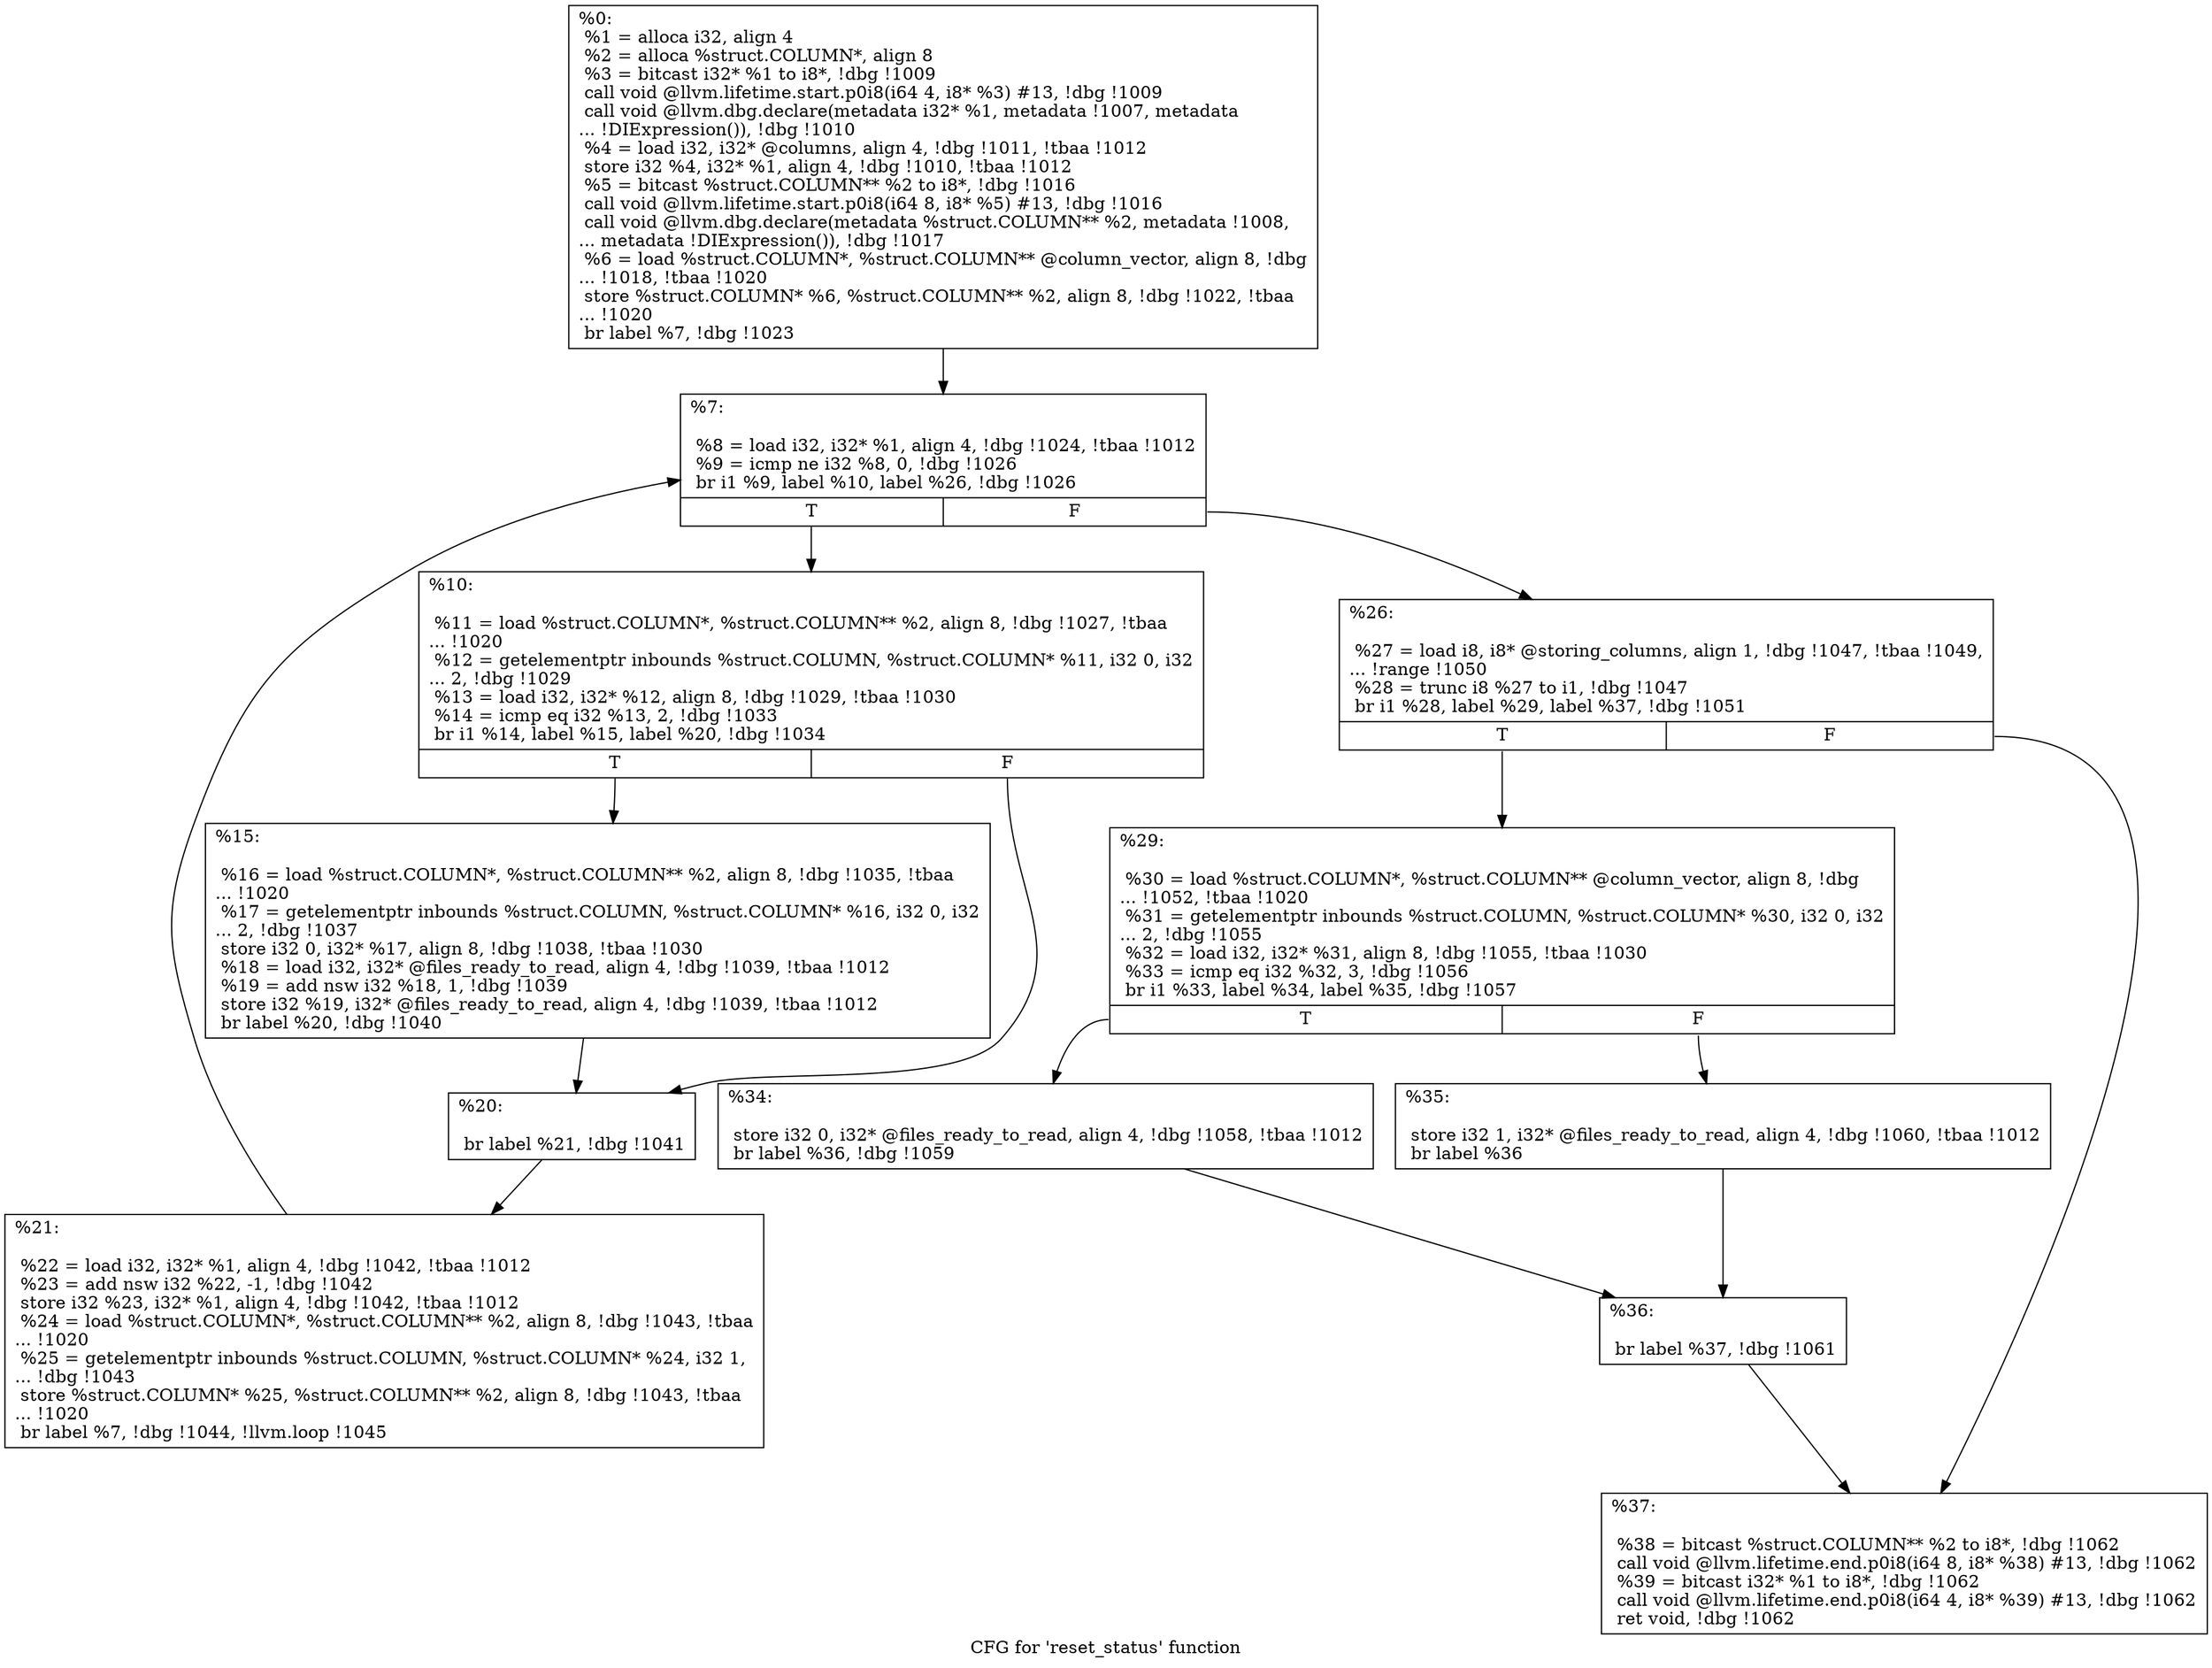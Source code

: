 digraph "CFG for 'reset_status' function" {
	label="CFG for 'reset_status' function";

	Node0x162a770 [shape=record,label="{%0:\l  %1 = alloca i32, align 4\l  %2 = alloca %struct.COLUMN*, align 8\l  %3 = bitcast i32* %1 to i8*, !dbg !1009\l  call void @llvm.lifetime.start.p0i8(i64 4, i8* %3) #13, !dbg !1009\l  call void @llvm.dbg.declare(metadata i32* %1, metadata !1007, metadata\l... !DIExpression()), !dbg !1010\l  %4 = load i32, i32* @columns, align 4, !dbg !1011, !tbaa !1012\l  store i32 %4, i32* %1, align 4, !dbg !1010, !tbaa !1012\l  %5 = bitcast %struct.COLUMN** %2 to i8*, !dbg !1016\l  call void @llvm.lifetime.start.p0i8(i64 8, i8* %5) #13, !dbg !1016\l  call void @llvm.dbg.declare(metadata %struct.COLUMN** %2, metadata !1008,\l... metadata !DIExpression()), !dbg !1017\l  %6 = load %struct.COLUMN*, %struct.COLUMN** @column_vector, align 8, !dbg\l... !1018, !tbaa !1020\l  store %struct.COLUMN* %6, %struct.COLUMN** %2, align 8, !dbg !1022, !tbaa\l... !1020\l  br label %7, !dbg !1023\l}"];
	Node0x162a770 -> Node0x162bf40;
	Node0x162bf40 [shape=record,label="{%7:\l\l  %8 = load i32, i32* %1, align 4, !dbg !1024, !tbaa !1012\l  %9 = icmp ne i32 %8, 0, !dbg !1026\l  br i1 %9, label %10, label %26, !dbg !1026\l|{<s0>T|<s1>F}}"];
	Node0x162bf40:s0 -> Node0x162dc30;
	Node0x162bf40:s1 -> Node0x162dd70;
	Node0x162dc30 [shape=record,label="{%10:\l\l  %11 = load %struct.COLUMN*, %struct.COLUMN** %2, align 8, !dbg !1027, !tbaa\l... !1020\l  %12 = getelementptr inbounds %struct.COLUMN, %struct.COLUMN* %11, i32 0, i32\l... 2, !dbg !1029\l  %13 = load i32, i32* %12, align 8, !dbg !1029, !tbaa !1030\l  %14 = icmp eq i32 %13, 2, !dbg !1033\l  br i1 %14, label %15, label %20, !dbg !1034\l|{<s0>T|<s1>F}}"];
	Node0x162dc30:s0 -> Node0x162dc80;
	Node0x162dc30:s1 -> Node0x162dcd0;
	Node0x162dc80 [shape=record,label="{%15:\l\l  %16 = load %struct.COLUMN*, %struct.COLUMN** %2, align 8, !dbg !1035, !tbaa\l... !1020\l  %17 = getelementptr inbounds %struct.COLUMN, %struct.COLUMN* %16, i32 0, i32\l... 2, !dbg !1037\l  store i32 0, i32* %17, align 8, !dbg !1038, !tbaa !1030\l  %18 = load i32, i32* @files_ready_to_read, align 4, !dbg !1039, !tbaa !1012\l  %19 = add nsw i32 %18, 1, !dbg !1039\l  store i32 %19, i32* @files_ready_to_read, align 4, !dbg !1039, !tbaa !1012\l  br label %20, !dbg !1040\l}"];
	Node0x162dc80 -> Node0x162dcd0;
	Node0x162dcd0 [shape=record,label="{%20:\l\l  br label %21, !dbg !1041\l}"];
	Node0x162dcd0 -> Node0x162dd20;
	Node0x162dd20 [shape=record,label="{%21:\l\l  %22 = load i32, i32* %1, align 4, !dbg !1042, !tbaa !1012\l  %23 = add nsw i32 %22, -1, !dbg !1042\l  store i32 %23, i32* %1, align 4, !dbg !1042, !tbaa !1012\l  %24 = load %struct.COLUMN*, %struct.COLUMN** %2, align 8, !dbg !1043, !tbaa\l... !1020\l  %25 = getelementptr inbounds %struct.COLUMN, %struct.COLUMN* %24, i32 1,\l... !dbg !1043\l  store %struct.COLUMN* %25, %struct.COLUMN** %2, align 8, !dbg !1043, !tbaa\l... !1020\l  br label %7, !dbg !1044, !llvm.loop !1045\l}"];
	Node0x162dd20 -> Node0x162bf40;
	Node0x162dd70 [shape=record,label="{%26:\l\l  %27 = load i8, i8* @storing_columns, align 1, !dbg !1047, !tbaa !1049,\l... !range !1050\l  %28 = trunc i8 %27 to i1, !dbg !1047\l  br i1 %28, label %29, label %37, !dbg !1051\l|{<s0>T|<s1>F}}"];
	Node0x162dd70:s0 -> Node0x162ddc0;
	Node0x162dd70:s1 -> Node0x162df00;
	Node0x162ddc0 [shape=record,label="{%29:\l\l  %30 = load %struct.COLUMN*, %struct.COLUMN** @column_vector, align 8, !dbg\l... !1052, !tbaa !1020\l  %31 = getelementptr inbounds %struct.COLUMN, %struct.COLUMN* %30, i32 0, i32\l... 2, !dbg !1055\l  %32 = load i32, i32* %31, align 8, !dbg !1055, !tbaa !1030\l  %33 = icmp eq i32 %32, 3, !dbg !1056\l  br i1 %33, label %34, label %35, !dbg !1057\l|{<s0>T|<s1>F}}"];
	Node0x162ddc0:s0 -> Node0x162de10;
	Node0x162ddc0:s1 -> Node0x162de60;
	Node0x162de10 [shape=record,label="{%34:\l\l  store i32 0, i32* @files_ready_to_read, align 4, !dbg !1058, !tbaa !1012\l  br label %36, !dbg !1059\l}"];
	Node0x162de10 -> Node0x162deb0;
	Node0x162de60 [shape=record,label="{%35:\l\l  store i32 1, i32* @files_ready_to_read, align 4, !dbg !1060, !tbaa !1012\l  br label %36\l}"];
	Node0x162de60 -> Node0x162deb0;
	Node0x162deb0 [shape=record,label="{%36:\l\l  br label %37, !dbg !1061\l}"];
	Node0x162deb0 -> Node0x162df00;
	Node0x162df00 [shape=record,label="{%37:\l\l  %38 = bitcast %struct.COLUMN** %2 to i8*, !dbg !1062\l  call void @llvm.lifetime.end.p0i8(i64 8, i8* %38) #13, !dbg !1062\l  %39 = bitcast i32* %1 to i8*, !dbg !1062\l  call void @llvm.lifetime.end.p0i8(i64 4, i8* %39) #13, !dbg !1062\l  ret void, !dbg !1062\l}"];
}
